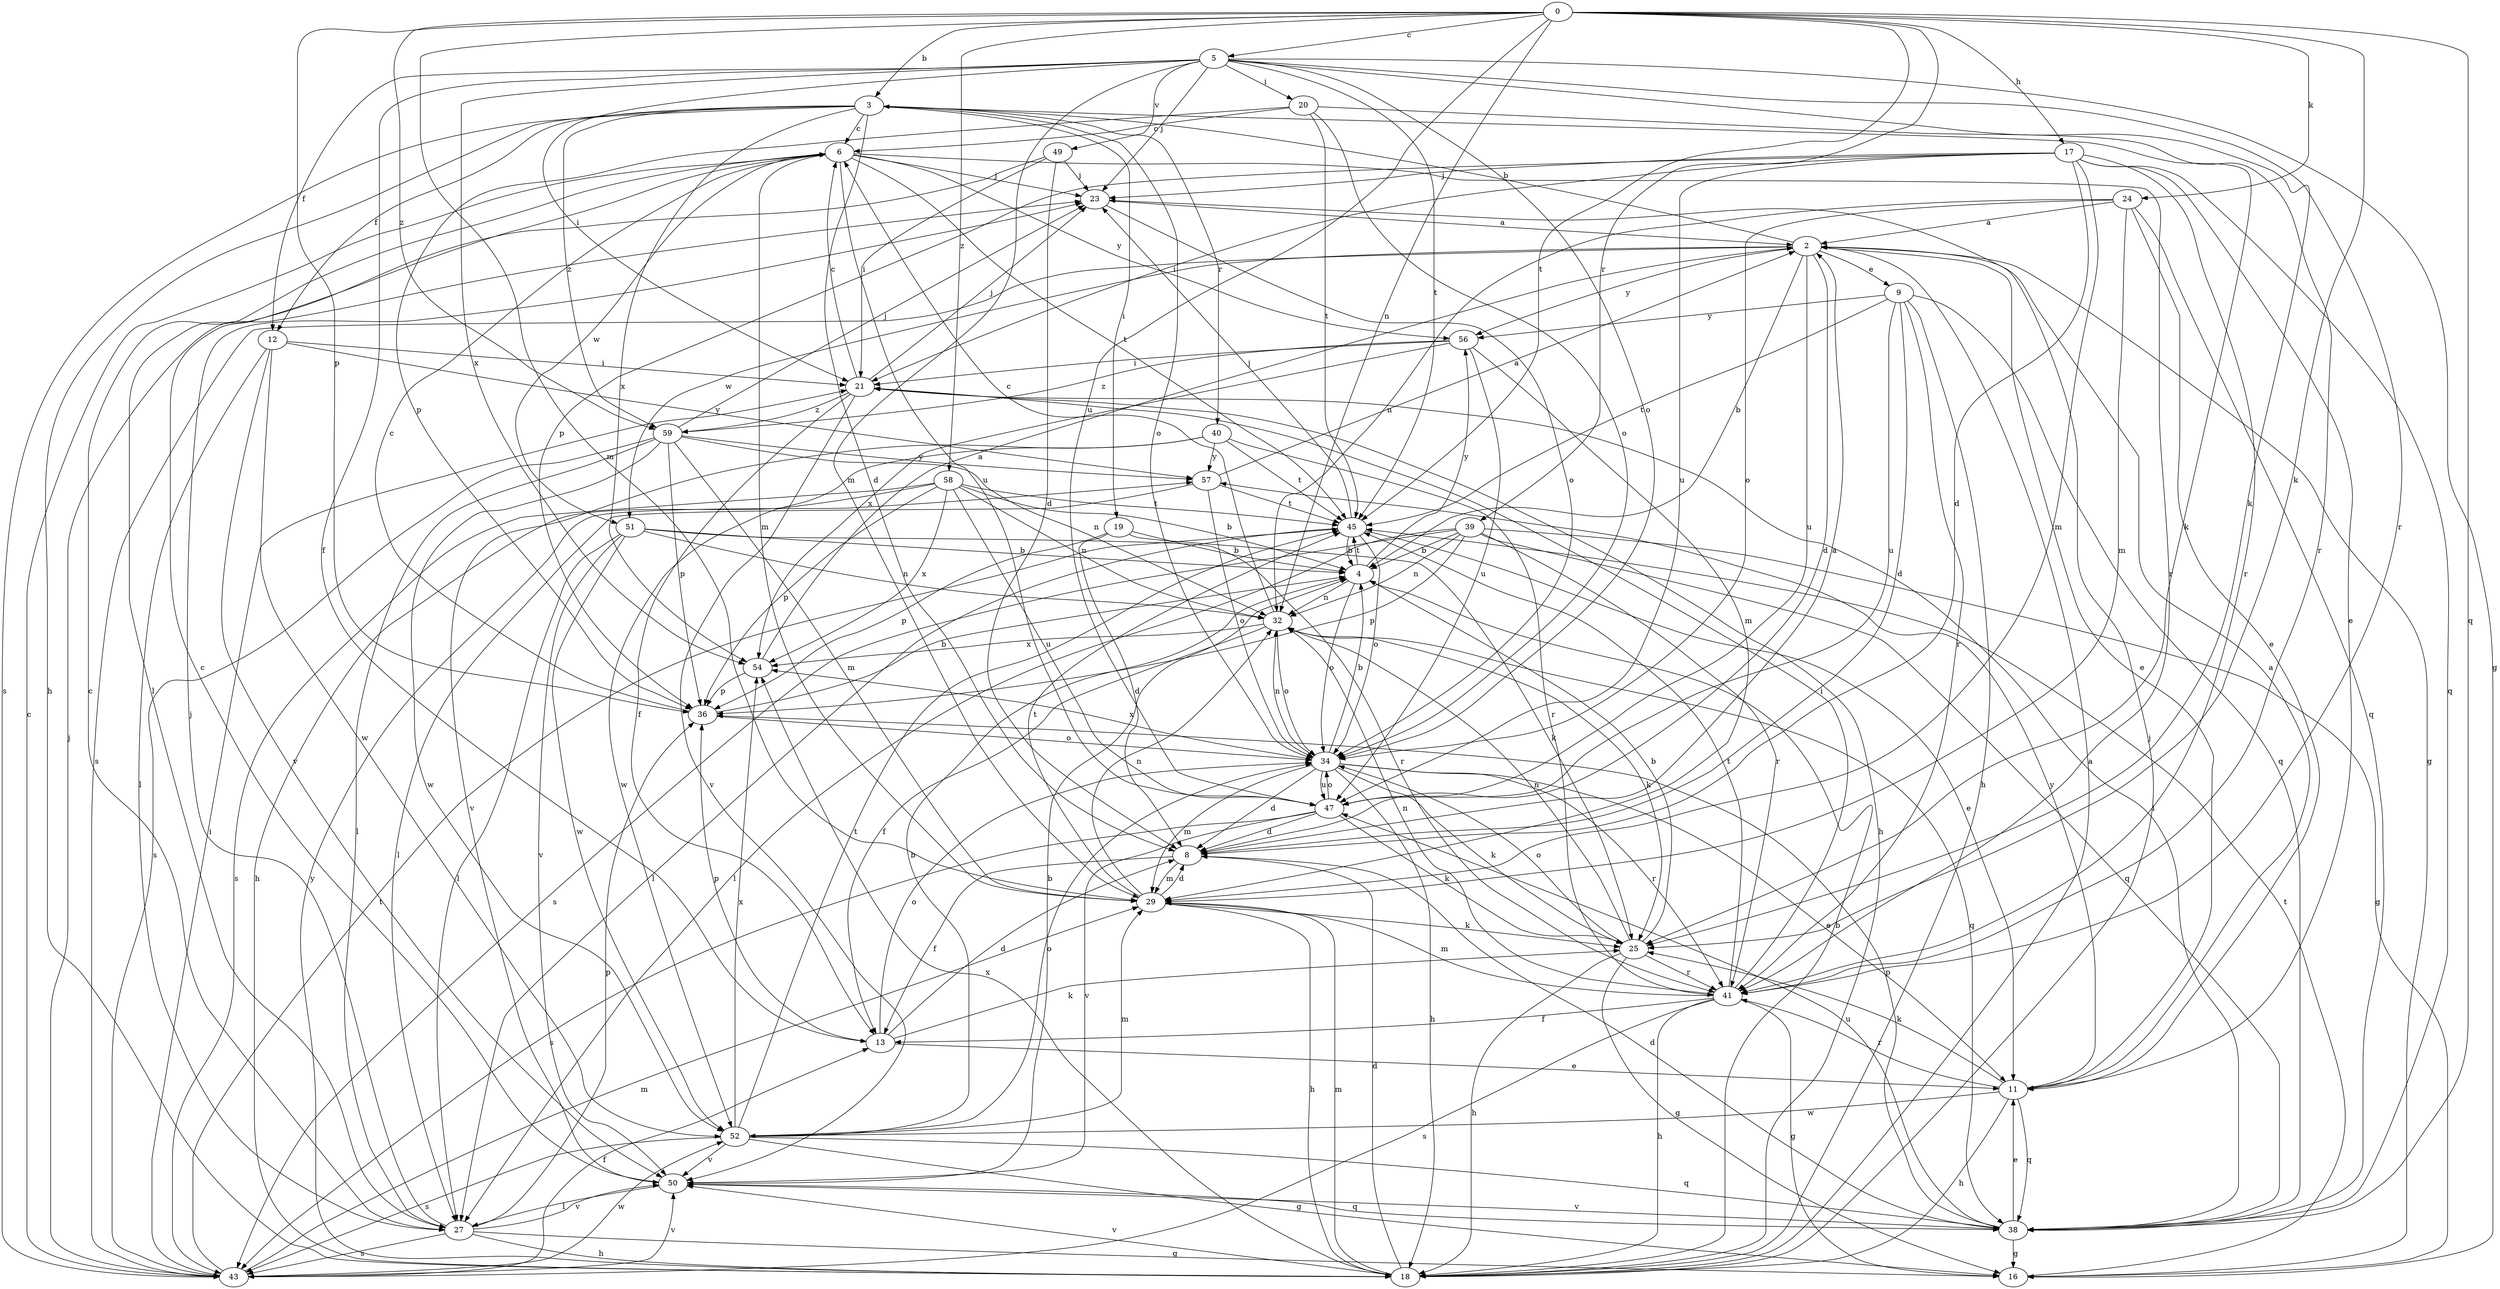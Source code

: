 strict digraph  {
0;
2;
3;
4;
5;
6;
8;
9;
11;
12;
13;
16;
17;
18;
19;
20;
21;
23;
24;
25;
27;
29;
32;
34;
36;
38;
39;
40;
41;
43;
45;
47;
49;
50;
51;
52;
54;
56;
57;
58;
59;
0 -> 3  [label=b];
0 -> 5  [label=c];
0 -> 17  [label=h];
0 -> 24  [label=k];
0 -> 25  [label=k];
0 -> 29  [label=m];
0 -> 32  [label=n];
0 -> 36  [label=p];
0 -> 38  [label=q];
0 -> 39  [label=r];
0 -> 45  [label=t];
0 -> 47  [label=u];
0 -> 58  [label=z];
0 -> 59  [label=z];
2 -> 3  [label=b];
2 -> 4  [label=b];
2 -> 8  [label=d];
2 -> 9  [label=e];
2 -> 11  [label=e];
2 -> 16  [label=g];
2 -> 43  [label=s];
2 -> 47  [label=u];
2 -> 51  [label=w];
2 -> 56  [label=y];
3 -> 6  [label=c];
3 -> 8  [label=d];
3 -> 12  [label=f];
3 -> 18  [label=h];
3 -> 19  [label=i];
3 -> 25  [label=k];
3 -> 34  [label=o];
3 -> 40  [label=r];
3 -> 43  [label=s];
3 -> 54  [label=x];
3 -> 59  [label=z];
4 -> 32  [label=n];
4 -> 34  [label=o];
4 -> 45  [label=t];
4 -> 56  [label=y];
5 -> 12  [label=f];
5 -> 13  [label=f];
5 -> 16  [label=g];
5 -> 20  [label=i];
5 -> 21  [label=i];
5 -> 23  [label=j];
5 -> 25  [label=k];
5 -> 29  [label=m];
5 -> 34  [label=o];
5 -> 41  [label=r];
5 -> 45  [label=t];
5 -> 49  [label=v];
5 -> 54  [label=x];
6 -> 23  [label=j];
6 -> 29  [label=m];
6 -> 41  [label=r];
6 -> 45  [label=t];
6 -> 47  [label=u];
6 -> 51  [label=w];
6 -> 56  [label=y];
8 -> 2  [label=a];
8 -> 13  [label=f];
8 -> 29  [label=m];
9 -> 8  [label=d];
9 -> 18  [label=h];
9 -> 38  [label=q];
9 -> 41  [label=r];
9 -> 45  [label=t];
9 -> 47  [label=u];
9 -> 56  [label=y];
11 -> 2  [label=a];
11 -> 18  [label=h];
11 -> 25  [label=k];
11 -> 38  [label=q];
11 -> 41  [label=r];
11 -> 52  [label=w];
11 -> 57  [label=y];
12 -> 21  [label=i];
12 -> 27  [label=l];
12 -> 50  [label=v];
12 -> 52  [label=w];
12 -> 57  [label=y];
13 -> 8  [label=d];
13 -> 11  [label=e];
13 -> 25  [label=k];
13 -> 34  [label=o];
13 -> 36  [label=p];
16 -> 45  [label=t];
17 -> 8  [label=d];
17 -> 11  [label=e];
17 -> 21  [label=i];
17 -> 23  [label=j];
17 -> 29  [label=m];
17 -> 36  [label=p];
17 -> 38  [label=q];
17 -> 41  [label=r];
17 -> 47  [label=u];
18 -> 2  [label=a];
18 -> 4  [label=b];
18 -> 8  [label=d];
18 -> 23  [label=j];
18 -> 29  [label=m];
18 -> 50  [label=v];
18 -> 54  [label=x];
18 -> 57  [label=y];
19 -> 4  [label=b];
19 -> 8  [label=d];
19 -> 25  [label=k];
19 -> 36  [label=p];
20 -> 6  [label=c];
20 -> 34  [label=o];
20 -> 36  [label=p];
20 -> 41  [label=r];
20 -> 45  [label=t];
21 -> 6  [label=c];
21 -> 13  [label=f];
21 -> 18  [label=h];
21 -> 23  [label=j];
21 -> 50  [label=v];
21 -> 59  [label=z];
23 -> 2  [label=a];
23 -> 34  [label=o];
24 -> 2  [label=a];
24 -> 11  [label=e];
24 -> 29  [label=m];
24 -> 32  [label=n];
24 -> 34  [label=o];
24 -> 38  [label=q];
25 -> 4  [label=b];
25 -> 16  [label=g];
25 -> 18  [label=h];
25 -> 32  [label=n];
25 -> 34  [label=o];
25 -> 41  [label=r];
27 -> 6  [label=c];
27 -> 16  [label=g];
27 -> 18  [label=h];
27 -> 23  [label=j];
27 -> 36  [label=p];
27 -> 43  [label=s];
27 -> 50  [label=v];
29 -> 8  [label=d];
29 -> 18  [label=h];
29 -> 25  [label=k];
29 -> 32  [label=n];
29 -> 45  [label=t];
32 -> 6  [label=c];
32 -> 13  [label=f];
32 -> 25  [label=k];
32 -> 34  [label=o];
32 -> 38  [label=q];
32 -> 54  [label=x];
34 -> 4  [label=b];
34 -> 8  [label=d];
34 -> 11  [label=e];
34 -> 18  [label=h];
34 -> 25  [label=k];
34 -> 29  [label=m];
34 -> 32  [label=n];
34 -> 41  [label=r];
34 -> 47  [label=u];
34 -> 54  [label=x];
36 -> 4  [label=b];
36 -> 6  [label=c];
36 -> 34  [label=o];
38 -> 8  [label=d];
38 -> 11  [label=e];
38 -> 16  [label=g];
38 -> 21  [label=i];
38 -> 36  [label=p];
38 -> 47  [label=u];
38 -> 50  [label=v];
39 -> 4  [label=b];
39 -> 16  [label=g];
39 -> 27  [label=l];
39 -> 32  [label=n];
39 -> 36  [label=p];
39 -> 38  [label=q];
39 -> 41  [label=r];
39 -> 43  [label=s];
40 -> 41  [label=r];
40 -> 45  [label=t];
40 -> 50  [label=v];
40 -> 52  [label=w];
40 -> 57  [label=y];
41 -> 13  [label=f];
41 -> 16  [label=g];
41 -> 18  [label=h];
41 -> 21  [label=i];
41 -> 29  [label=m];
41 -> 32  [label=n];
41 -> 43  [label=s];
41 -> 45  [label=t];
43 -> 6  [label=c];
43 -> 13  [label=f];
43 -> 21  [label=i];
43 -> 23  [label=j];
43 -> 29  [label=m];
43 -> 45  [label=t];
43 -> 50  [label=v];
43 -> 52  [label=w];
45 -> 4  [label=b];
45 -> 11  [label=e];
45 -> 23  [label=j];
45 -> 27  [label=l];
45 -> 34  [label=o];
47 -> 8  [label=d];
47 -> 25  [label=k];
47 -> 34  [label=o];
47 -> 43  [label=s];
47 -> 50  [label=v];
49 -> 8  [label=d];
49 -> 21  [label=i];
49 -> 23  [label=j];
49 -> 27  [label=l];
50 -> 4  [label=b];
50 -> 6  [label=c];
50 -> 27  [label=l];
50 -> 38  [label=q];
51 -> 4  [label=b];
51 -> 27  [label=l];
51 -> 32  [label=n];
51 -> 41  [label=r];
51 -> 50  [label=v];
51 -> 52  [label=w];
52 -> 4  [label=b];
52 -> 16  [label=g];
52 -> 29  [label=m];
52 -> 34  [label=o];
52 -> 38  [label=q];
52 -> 43  [label=s];
52 -> 45  [label=t];
52 -> 50  [label=v];
52 -> 54  [label=x];
54 -> 2  [label=a];
54 -> 36  [label=p];
56 -> 21  [label=i];
56 -> 29  [label=m];
56 -> 47  [label=u];
56 -> 54  [label=x];
56 -> 59  [label=z];
57 -> 2  [label=a];
57 -> 27  [label=l];
57 -> 34  [label=o];
57 -> 45  [label=t];
58 -> 4  [label=b];
58 -> 18  [label=h];
58 -> 32  [label=n];
58 -> 36  [label=p];
58 -> 43  [label=s];
58 -> 45  [label=t];
58 -> 47  [label=u];
58 -> 54  [label=x];
59 -> 23  [label=j];
59 -> 27  [label=l];
59 -> 29  [label=m];
59 -> 32  [label=n];
59 -> 36  [label=p];
59 -> 43  [label=s];
59 -> 52  [label=w];
59 -> 57  [label=y];
}
